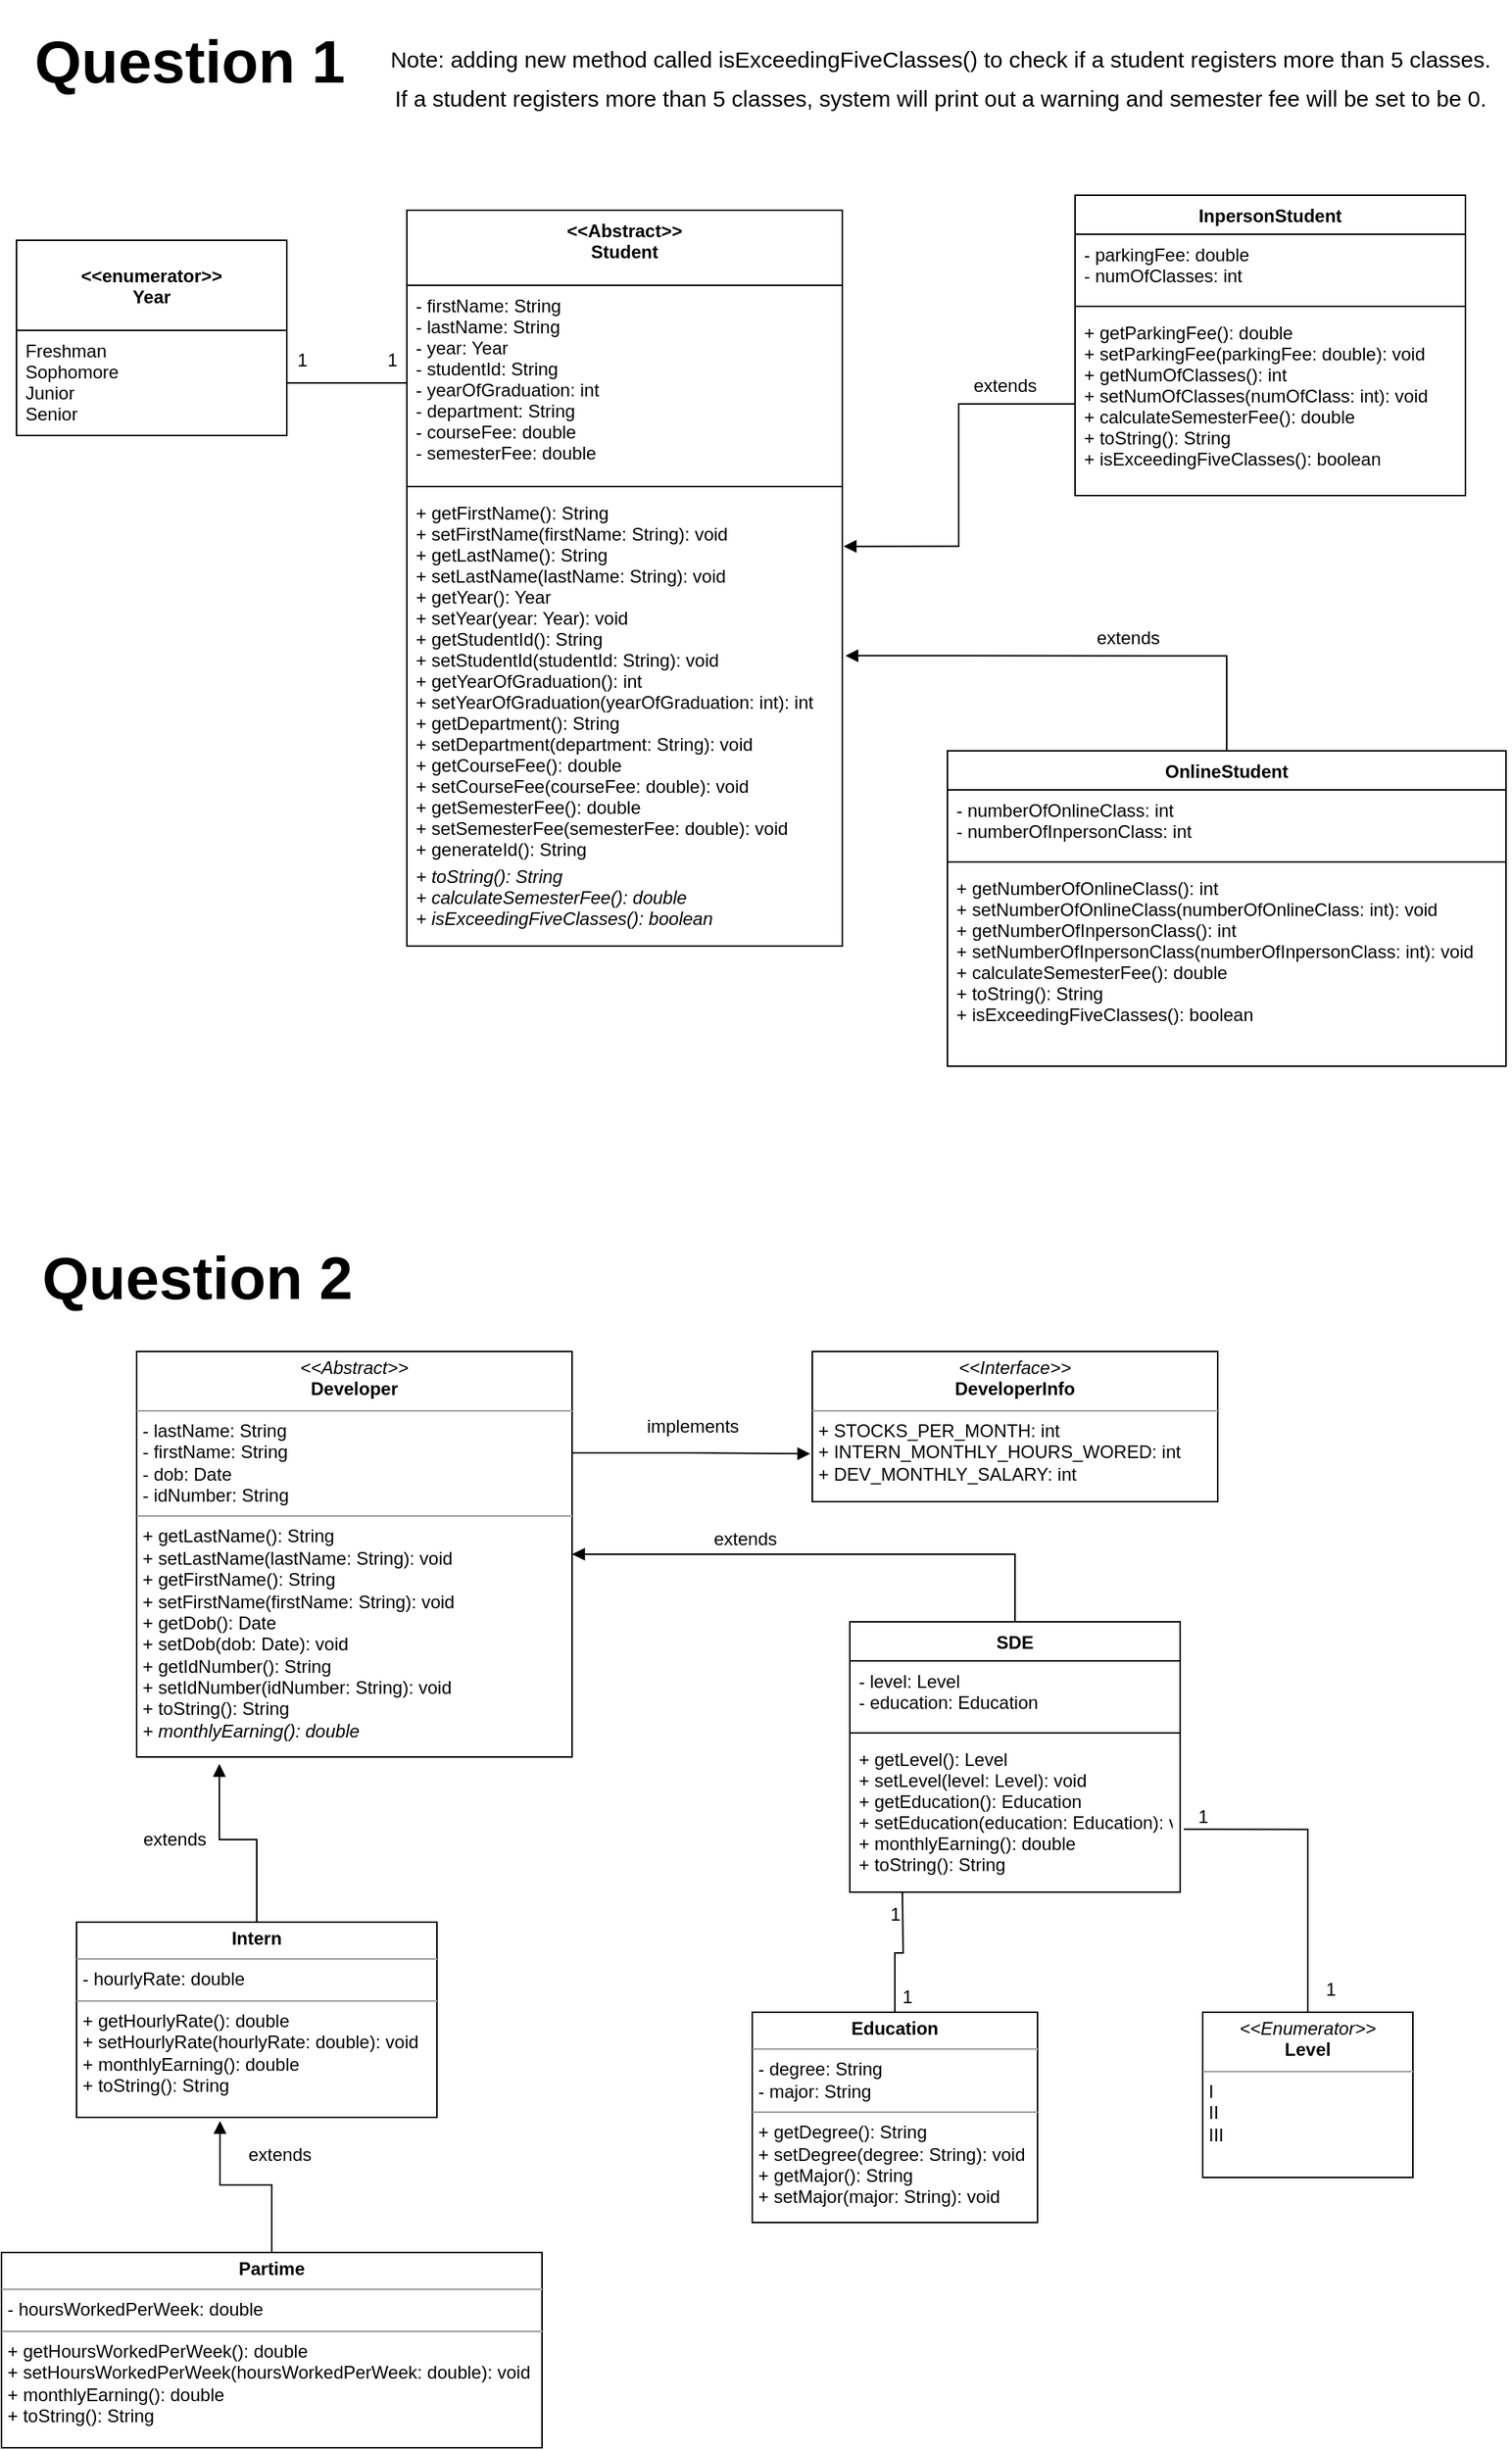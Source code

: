 <mxfile version="20.8.23" type="device"><diagram name="Page-1" id="-k9F28caSRFhQjufKtcA"><mxGraphModel dx="1468" dy="857" grid="1" gridSize="10" guides="1" tooltips="1" connect="1" arrows="1" fold="1" page="1" pageScale="1" pageWidth="1100" pageHeight="850" math="0" shadow="0"><root><mxCell id="0"/><mxCell id="1" parent="0"/><mxCell id="vhzzNJa-gZnwvnQzDhNB-5" value="&lt;&lt;enumerator&gt;&gt;&#10;Year" style="swimlane;fontStyle=1;childLayout=stackLayout;horizontal=1;startSize=60;fillColor=none;horizontalStack=0;resizeParent=1;resizeParentMax=0;resizeLast=0;collapsible=1;marginBottom=0;" vertex="1" parent="1"><mxGeometry x="80" y="200" width="180" height="130" as="geometry"/></mxCell><mxCell id="vhzzNJa-gZnwvnQzDhNB-12" value="Freshman&#10;Sophomore&#10;Junior&#10;Senior" style="text;strokeColor=none;fillColor=none;align=left;verticalAlign=top;spacingLeft=4;spacingRight=4;overflow=hidden;rotatable=0;points=[[0,0.5],[1,0.5]];portConstraint=eastwest;" vertex="1" parent="vhzzNJa-gZnwvnQzDhNB-5"><mxGeometry y="60" width="180" height="70" as="geometry"/></mxCell><mxCell id="vhzzNJa-gZnwvnQzDhNB-13" value="&lt;&lt;Abstract&gt;&gt;&#10;Student" style="swimlane;fontStyle=1;align=center;verticalAlign=top;childLayout=stackLayout;horizontal=1;startSize=50;horizontalStack=0;resizeParent=1;resizeParentMax=0;resizeLast=0;collapsible=1;marginBottom=0;" vertex="1" parent="1"><mxGeometry x="340" y="180" width="290" height="490" as="geometry"/></mxCell><mxCell id="vhzzNJa-gZnwvnQzDhNB-14" value="- firstName: String&#10;- lastName: String&#10;- year: Year&#10;- studentId: String&#10;- yearOfGraduation: int&#10;- department: String&#10;- courseFee: double&#10;- semesterFee: double" style="text;strokeColor=none;fillColor=none;align=left;verticalAlign=top;spacingLeft=4;spacingRight=4;overflow=hidden;rotatable=0;points=[[0,0.5],[1,0.5]];portConstraint=eastwest;" vertex="1" parent="vhzzNJa-gZnwvnQzDhNB-13"><mxGeometry y="50" width="290" height="130" as="geometry"/></mxCell><mxCell id="vhzzNJa-gZnwvnQzDhNB-15" value="" style="line;strokeWidth=1;fillColor=none;align=left;verticalAlign=middle;spacingTop=-1;spacingLeft=3;spacingRight=3;rotatable=0;labelPosition=right;points=[];portConstraint=eastwest;strokeColor=inherit;" vertex="1" parent="vhzzNJa-gZnwvnQzDhNB-13"><mxGeometry y="180" width="290" height="8" as="geometry"/></mxCell><mxCell id="vhzzNJa-gZnwvnQzDhNB-16" value="+ getFirstName(): String&#10;+ setFirstName(firstName: String): void&#10;+ getLastName(): String&#10;+ setLastName(lastName: String): void&#10;+ getYear(): Year&#10;+ setYear(year: Year): void&#10;+ getStudentId(): String&#10;+ setStudentId(studentId: String): void&#10;+ getYearOfGraduation(): int&#10;+ setYearOfGraduation(yearOfGraduation: int): int&#10;+ getDepartment(): String&#10;+ setDepartment(department: String): void&#10;+ getCourseFee(): double&#10;+ setCourseFee(courseFee: double): void&#10;+ getSemesterFee(): double&#10;+ setSemesterFee(semesterFee: double): void&#10;+ generateId(): String" style="text;strokeColor=none;fillColor=none;align=left;verticalAlign=top;spacingLeft=4;spacingRight=4;overflow=hidden;rotatable=0;points=[[0,0.5],[1,0.5]];portConstraint=eastwest;" vertex="1" parent="vhzzNJa-gZnwvnQzDhNB-13"><mxGeometry y="188" width="290" height="242" as="geometry"/></mxCell><mxCell id="vhzzNJa-gZnwvnQzDhNB-17" value="+ toString(): String&#10;+ calculateSemesterFee(): double&#10;+ isExceedingFiveClasses(): boolean&#10;" style="text;strokeColor=none;fillColor=none;align=left;verticalAlign=top;spacingLeft=4;spacingRight=4;overflow=hidden;rotatable=0;points=[[0,0.5],[1,0.5]];portConstraint=eastwest;fontStyle=2" vertex="1" parent="vhzzNJa-gZnwvnQzDhNB-13"><mxGeometry y="430" width="290" height="60" as="geometry"/></mxCell><mxCell id="vhzzNJa-gZnwvnQzDhNB-18" style="edgeStyle=orthogonalEdgeStyle;rounded=0;orthogonalLoop=1;jettySize=auto;html=1;exitX=1;exitY=0.5;exitDx=0;exitDy=0;entryX=0;entryY=0.5;entryDx=0;entryDy=0;endArrow=none;endFill=0;" edge="1" parent="1" source="vhzzNJa-gZnwvnQzDhNB-12" target="vhzzNJa-gZnwvnQzDhNB-14"><mxGeometry relative="1" as="geometry"/></mxCell><mxCell id="vhzzNJa-gZnwvnQzDhNB-19" value="InpersonStudent" style="swimlane;fontStyle=1;align=center;verticalAlign=top;childLayout=stackLayout;horizontal=1;startSize=26;horizontalStack=0;resizeParent=1;resizeParentMax=0;resizeLast=0;collapsible=1;marginBottom=0;" vertex="1" parent="1"><mxGeometry x="785" y="170" width="260" height="200" as="geometry"/></mxCell><mxCell id="vhzzNJa-gZnwvnQzDhNB-20" value="- parkingFee: double&#10;- numOfClasses: int&#10;" style="text;strokeColor=none;fillColor=none;align=left;verticalAlign=top;spacingLeft=4;spacingRight=4;overflow=hidden;rotatable=0;points=[[0,0.5],[1,0.5]];portConstraint=eastwest;" vertex="1" parent="vhzzNJa-gZnwvnQzDhNB-19"><mxGeometry y="26" width="260" height="44" as="geometry"/></mxCell><mxCell id="vhzzNJa-gZnwvnQzDhNB-21" value="" style="line;strokeWidth=1;fillColor=none;align=left;verticalAlign=middle;spacingTop=-1;spacingLeft=3;spacingRight=3;rotatable=0;labelPosition=right;points=[];portConstraint=eastwest;strokeColor=inherit;" vertex="1" parent="vhzzNJa-gZnwvnQzDhNB-19"><mxGeometry y="70" width="260" height="8" as="geometry"/></mxCell><mxCell id="vhzzNJa-gZnwvnQzDhNB-22" value="+ getParkingFee(): double&#10;+ setParkingFee(parkingFee: double): void&#10;+ getNumOfClasses(): int&#10;+ setNumOfClasses(numOfClass: int): void&#10;+ calculateSemesterFee(): double&#10;+ toString(): String&#10;+ isExceedingFiveClasses(): boolean" style="text;strokeColor=none;fillColor=none;align=left;verticalAlign=top;spacingLeft=4;spacingRight=4;overflow=hidden;rotatable=0;points=[[0,0.5],[1,0.5]];portConstraint=eastwest;" vertex="1" parent="vhzzNJa-gZnwvnQzDhNB-19"><mxGeometry y="78" width="260" height="122" as="geometry"/></mxCell><mxCell id="vhzzNJa-gZnwvnQzDhNB-26" style="edgeStyle=orthogonalEdgeStyle;rounded=0;orthogonalLoop=1;jettySize=auto;html=1;exitX=0;exitY=0.5;exitDx=0;exitDy=0;entryX=1.003;entryY=0.148;entryDx=0;entryDy=0;entryPerimeter=0;endArrow=block;endFill=1;" edge="1" parent="1" source="vhzzNJa-gZnwvnQzDhNB-22" target="vhzzNJa-gZnwvnQzDhNB-16"><mxGeometry relative="1" as="geometry"/></mxCell><mxCell id="vhzzNJa-gZnwvnQzDhNB-63" style="edgeStyle=orthogonalEdgeStyle;rounded=0;orthogonalLoop=1;jettySize=auto;html=1;exitX=0.5;exitY=0;exitDx=0;exitDy=0;entryX=1.007;entryY=0.449;entryDx=0;entryDy=0;entryPerimeter=0;startArrow=none;startFill=0;endArrow=block;endFill=1;" edge="1" parent="1" source="vhzzNJa-gZnwvnQzDhNB-27" target="vhzzNJa-gZnwvnQzDhNB-16"><mxGeometry relative="1" as="geometry"/></mxCell><mxCell id="vhzzNJa-gZnwvnQzDhNB-27" value="OnlineStudent" style="swimlane;fontStyle=1;align=center;verticalAlign=top;childLayout=stackLayout;horizontal=1;startSize=26;horizontalStack=0;resizeParent=1;resizeParentMax=0;resizeLast=0;collapsible=1;marginBottom=0;" vertex="1" parent="1"><mxGeometry x="700" y="540" width="372" height="210" as="geometry"/></mxCell><mxCell id="vhzzNJa-gZnwvnQzDhNB-28" value="- numberOfOnlineClass: int&#10;- numberOfInpersonClass: int" style="text;strokeColor=none;fillColor=none;align=left;verticalAlign=top;spacingLeft=4;spacingRight=4;overflow=hidden;rotatable=0;points=[[0,0.5],[1,0.5]];portConstraint=eastwest;" vertex="1" parent="vhzzNJa-gZnwvnQzDhNB-27"><mxGeometry y="26" width="372" height="44" as="geometry"/></mxCell><mxCell id="vhzzNJa-gZnwvnQzDhNB-29" value="" style="line;strokeWidth=1;fillColor=none;align=left;verticalAlign=middle;spacingTop=-1;spacingLeft=3;spacingRight=3;rotatable=0;labelPosition=right;points=[];portConstraint=eastwest;strokeColor=inherit;" vertex="1" parent="vhzzNJa-gZnwvnQzDhNB-27"><mxGeometry y="70" width="372" height="8" as="geometry"/></mxCell><mxCell id="vhzzNJa-gZnwvnQzDhNB-30" value="+ getNumberOfOnlineClass(): int&#10;+ setNumberOfOnlineClass(numberOfOnlineClass: int): void&#10;+ getNumberOfInpersonClass(): int&#10;+ setNumberOfInpersonClass(numberOfInpersonClass: int): void&#10;+ calculateSemesterFee(): double&#10;+ toString(): String&#10;+ isExceedingFiveClasses(): boolean" style="text;strokeColor=none;fillColor=none;align=left;verticalAlign=top;spacingLeft=4;spacingRight=4;overflow=hidden;rotatable=0;points=[[0,0.5],[1,0.5]];portConstraint=eastwest;" vertex="1" parent="vhzzNJa-gZnwvnQzDhNB-27"><mxGeometry y="78" width="372" height="132" as="geometry"/></mxCell><mxCell id="vhzzNJa-gZnwvnQzDhNB-52" style="edgeStyle=orthogonalEdgeStyle;rounded=0;orthogonalLoop=1;jettySize=auto;html=1;exitX=0.5;exitY=0;exitDx=0;exitDy=0;entryX=1;entryY=0.5;entryDx=0;entryDy=0;startArrow=none;startFill=0;endArrow=block;endFill=1;" edge="1" parent="1" source="vhzzNJa-gZnwvnQzDhNB-32" target="vhzzNJa-gZnwvnQzDhNB-37"><mxGeometry relative="1" as="geometry"/></mxCell><mxCell id="vhzzNJa-gZnwvnQzDhNB-32" value="SDE" style="swimlane;fontStyle=1;align=center;verticalAlign=top;childLayout=stackLayout;horizontal=1;startSize=26;horizontalStack=0;resizeParent=1;resizeParentMax=0;resizeLast=0;collapsible=1;marginBottom=0;" vertex="1" parent="1"><mxGeometry x="635" y="1120" width="220" height="180" as="geometry"/></mxCell><mxCell id="vhzzNJa-gZnwvnQzDhNB-33" value="- level: Level&#10;- education: Education" style="text;strokeColor=none;fillColor=none;align=left;verticalAlign=top;spacingLeft=4;spacingRight=4;overflow=hidden;rotatable=0;points=[[0,0.5],[1,0.5]];portConstraint=eastwest;" vertex="1" parent="vhzzNJa-gZnwvnQzDhNB-32"><mxGeometry y="26" width="220" height="44" as="geometry"/></mxCell><mxCell id="vhzzNJa-gZnwvnQzDhNB-34" value="" style="line;strokeWidth=1;fillColor=none;align=left;verticalAlign=middle;spacingTop=-1;spacingLeft=3;spacingRight=3;rotatable=0;labelPosition=right;points=[];portConstraint=eastwest;strokeColor=inherit;" vertex="1" parent="vhzzNJa-gZnwvnQzDhNB-32"><mxGeometry y="70" width="220" height="8" as="geometry"/></mxCell><mxCell id="vhzzNJa-gZnwvnQzDhNB-35" value="+ getLevel(): Level&#10;+ setLevel(level: Level): void&#10;+ getEducation(): Education&#10;+ setEducation(education: Education): void&#10;+ monthlyEarning(): double&#10;+ toString(): String" style="text;strokeColor=none;fillColor=none;align=left;verticalAlign=top;spacingLeft=4;spacingRight=4;overflow=hidden;rotatable=0;points=[[0,0.5],[1,0.5]];portConstraint=eastwest;" vertex="1" parent="vhzzNJa-gZnwvnQzDhNB-32"><mxGeometry y="78" width="220" height="102" as="geometry"/></mxCell><mxCell id="vhzzNJa-gZnwvnQzDhNB-36" value="&lt;p style=&quot;margin:0px;margin-top:4px;text-align:center;&quot;&gt;&lt;i&gt;&amp;lt;&amp;lt;Interface&amp;gt;&amp;gt;&lt;/i&gt;&lt;br&gt;&lt;b&gt;DeveloperInfo&lt;/b&gt;&lt;/p&gt;&lt;hr size=&quot;1&quot;&gt;&lt;p style=&quot;margin:0px;margin-left:4px;&quot;&gt;+&amp;nbsp;STOCKS_PER_MONTH: int&lt;br&gt;+&amp;nbsp;INTERN_MONTHLY_HOURS_WORED: int&lt;/p&gt;&lt;p style=&quot;margin:0px;margin-left:4px;&quot;&gt;+ DEV_MONTHLY_SALARY: int&lt;/p&gt;" style="verticalAlign=top;align=left;overflow=fill;fontSize=12;fontFamily=Helvetica;html=1;" vertex="1" parent="1"><mxGeometry x="610" y="940" width="270" height="100" as="geometry"/></mxCell><mxCell id="vhzzNJa-gZnwvnQzDhNB-39" style="edgeStyle=orthogonalEdgeStyle;rounded=0;orthogonalLoop=1;jettySize=auto;html=1;exitX=1;exitY=0.25;exitDx=0;exitDy=0;entryX=-0.005;entryY=0.681;entryDx=0;entryDy=0;entryPerimeter=0;startArrow=none;startFill=0;endArrow=block;endFill=1;" edge="1" parent="1" source="vhzzNJa-gZnwvnQzDhNB-37" target="vhzzNJa-gZnwvnQzDhNB-36"><mxGeometry relative="1" as="geometry"/></mxCell><mxCell id="vhzzNJa-gZnwvnQzDhNB-37" value="&lt;p style=&quot;margin:0px;margin-top:4px;text-align:center;&quot;&gt;&lt;i&gt;&amp;lt;&amp;lt;Abstract&amp;gt;&amp;gt;&lt;/i&gt;&lt;br&gt;&lt;b&gt;Developer&lt;/b&gt;&lt;/p&gt;&lt;hr size=&quot;1&quot;&gt;&lt;p style=&quot;margin:0px;margin-left:4px;&quot;&gt;- lastName: String&lt;br&gt;- firstName: String&lt;/p&gt;&lt;p style=&quot;margin:0px;margin-left:4px;&quot;&gt;- dob: Date&lt;/p&gt;&lt;p style=&quot;margin:0px;margin-left:4px;&quot;&gt;- idNumber: String&lt;/p&gt;&lt;hr size=&quot;1&quot;&gt;&lt;p style=&quot;margin:0px;margin-left:4px;&quot;&gt;+ getLastName(): String&lt;/p&gt;&lt;p style=&quot;margin:0px;margin-left:4px;&quot;&gt;+ setLastName(lastName: String): void&lt;/p&gt;&lt;p style=&quot;margin:0px;margin-left:4px;&quot;&gt;+ getFirstName(): String&lt;/p&gt;&lt;p style=&quot;margin:0px;margin-left:4px;&quot;&gt;+ setFirstName(firstName: String): void&lt;br&gt;&lt;/p&gt;&lt;p style=&quot;margin:0px;margin-left:4px;&quot;&gt;+ getDob(): Date&lt;/p&gt;&lt;p style=&quot;margin:0px;margin-left:4px;&quot;&gt;+ setDob(dob: Date): void&lt;/p&gt;&lt;p style=&quot;margin:0px;margin-left:4px;&quot;&gt;+ getIdNumber(): String&lt;/p&gt;&lt;p style=&quot;margin:0px;margin-left:4px;&quot;&gt;+ setIdNumber(idNumber: String): void&lt;/p&gt;&lt;p style=&quot;margin:0px;margin-left:4px;&quot;&gt;+ toString(): String&lt;/p&gt;&lt;p style=&quot;margin:0px;margin-left:4px;&quot;&gt;&lt;i&gt;+ monthlyEarning(): double&lt;/i&gt;&lt;/p&gt;" style="verticalAlign=top;align=left;overflow=fill;fontSize=12;fontFamily=Helvetica;html=1;" vertex="1" parent="1"><mxGeometry x="160" y="940" width="290" height="270" as="geometry"/></mxCell><mxCell id="vhzzNJa-gZnwvnQzDhNB-40" value="implements" style="text;html=1;align=center;verticalAlign=middle;resizable=0;points=[];autosize=1;strokeColor=none;fillColor=none;" vertex="1" parent="1"><mxGeometry x="490" y="975" width="80" height="30" as="geometry"/></mxCell><mxCell id="vhzzNJa-gZnwvnQzDhNB-42" style="edgeStyle=orthogonalEdgeStyle;rounded=0;orthogonalLoop=1;jettySize=auto;html=1;exitX=0.5;exitY=0;exitDx=0;exitDy=0;entryX=0.19;entryY=1.017;entryDx=0;entryDy=0;entryPerimeter=0;startArrow=none;startFill=0;endArrow=block;endFill=1;" edge="1" parent="1" source="vhzzNJa-gZnwvnQzDhNB-41" target="vhzzNJa-gZnwvnQzDhNB-37"><mxGeometry relative="1" as="geometry"/></mxCell><mxCell id="vhzzNJa-gZnwvnQzDhNB-41" value="&lt;p style=&quot;margin:0px;margin-top:4px;text-align:center;&quot;&gt;&lt;b&gt;Intern&lt;/b&gt;&lt;/p&gt;&lt;hr size=&quot;1&quot;&gt;&lt;p style=&quot;margin:0px;margin-left:4px;&quot;&gt;- hourlyRate: double&lt;br&gt;&lt;/p&gt;&lt;hr size=&quot;1&quot;&gt;&lt;p style=&quot;margin:0px;margin-left:4px;&quot;&gt;+ getHourlyRate(): double&lt;br&gt;+ setHourlyRate(hourlyRate: double): void&lt;/p&gt;&lt;p style=&quot;margin:0px;margin-left:4px;&quot;&gt;+ monthlyEarning(): double&lt;/p&gt;&lt;p style=&quot;margin:0px;margin-left:4px;&quot;&gt;+ toString(): String&lt;/p&gt;" style="verticalAlign=top;align=left;overflow=fill;fontSize=12;fontFamily=Helvetica;html=1;" vertex="1" parent="1"><mxGeometry x="120" y="1320" width="240" height="130" as="geometry"/></mxCell><mxCell id="vhzzNJa-gZnwvnQzDhNB-43" value="extends" style="text;html=1;align=center;verticalAlign=middle;resizable=0;points=[];autosize=1;strokeColor=none;fillColor=none;" vertex="1" parent="1"><mxGeometry x="150" y="1250" width="70" height="30" as="geometry"/></mxCell><mxCell id="vhzzNJa-gZnwvnQzDhNB-49" style="edgeStyle=orthogonalEdgeStyle;rounded=0;orthogonalLoop=1;jettySize=auto;html=1;exitX=0.5;exitY=0;exitDx=0;exitDy=0;startArrow=none;startFill=0;endArrow=none;endFill=0;" edge="1" parent="1" source="vhzzNJa-gZnwvnQzDhNB-44"><mxGeometry relative="1" as="geometry"><mxPoint x="670" y="1300" as="targetPoint"/></mxGeometry></mxCell><mxCell id="vhzzNJa-gZnwvnQzDhNB-44" value="&lt;p style=&quot;margin:0px;margin-top:4px;text-align:center;&quot;&gt;&lt;b&gt;Education&lt;/b&gt;&lt;/p&gt;&lt;hr size=&quot;1&quot;&gt;&lt;p style=&quot;margin:0px;margin-left:4px;&quot;&gt;- degree: String&lt;br&gt;- major: String&lt;/p&gt;&lt;hr size=&quot;1&quot;&gt;&lt;p style=&quot;margin:0px;margin-left:4px;&quot;&gt;+ getDegree(): String&lt;br&gt;+ setDegree(degree: String): void&lt;/p&gt;&lt;p style=&quot;margin:0px;margin-left:4px;&quot;&gt;+ getMajor(): String&lt;/p&gt;&lt;p style=&quot;margin:0px;margin-left:4px;&quot;&gt;+ setMajor(major: String): void&lt;/p&gt;" style="verticalAlign=top;align=left;overflow=fill;fontSize=12;fontFamily=Helvetica;html=1;" vertex="1" parent="1"><mxGeometry x="570" y="1380" width="190" height="140" as="geometry"/></mxCell><mxCell id="vhzzNJa-gZnwvnQzDhNB-46" style="edgeStyle=orthogonalEdgeStyle;rounded=0;orthogonalLoop=1;jettySize=auto;html=1;exitX=0.5;exitY=0;exitDx=0;exitDy=0;entryX=0.398;entryY=1.018;entryDx=0;entryDy=0;entryPerimeter=0;startArrow=none;startFill=0;endArrow=block;endFill=1;" edge="1" parent="1" source="vhzzNJa-gZnwvnQzDhNB-45" target="vhzzNJa-gZnwvnQzDhNB-41"><mxGeometry relative="1" as="geometry"/></mxCell><mxCell id="vhzzNJa-gZnwvnQzDhNB-45" value="&lt;p style=&quot;margin:0px;margin-top:4px;text-align:center;&quot;&gt;&lt;b&gt;Partime&lt;/b&gt;&lt;/p&gt;&lt;hr size=&quot;1&quot;&gt;&lt;p style=&quot;margin:0px;margin-left:4px;&quot;&gt;- hoursWorkedPerWeek: double&lt;br&gt;&lt;/p&gt;&lt;hr size=&quot;1&quot;&gt;&lt;p style=&quot;margin:0px;margin-left:4px;&quot;&gt;+ getHoursWorkedPerWeek(): double&lt;br&gt;+ setHoursWorkedPerWeek(hoursWorkedPerWeek: double): void&lt;/p&gt;&lt;p style=&quot;margin:0px;margin-left:4px;&quot;&gt;+ monthlyEarning(): double&lt;/p&gt;&lt;p style=&quot;margin:0px;margin-left:4px;&quot;&gt;+ toString(): String&lt;/p&gt;" style="verticalAlign=top;align=left;overflow=fill;fontSize=12;fontFamily=Helvetica;html=1;" vertex="1" parent="1"><mxGeometry x="70" y="1540" width="360" height="130" as="geometry"/></mxCell><mxCell id="vhzzNJa-gZnwvnQzDhNB-47" value="extends" style="text;html=1;align=center;verticalAlign=middle;resizable=0;points=[];autosize=1;strokeColor=none;fillColor=none;" vertex="1" parent="1"><mxGeometry x="220" y="1460" width="70" height="30" as="geometry"/></mxCell><mxCell id="vhzzNJa-gZnwvnQzDhNB-51" style="edgeStyle=orthogonalEdgeStyle;rounded=0;orthogonalLoop=1;jettySize=auto;html=1;exitX=0.5;exitY=0;exitDx=0;exitDy=0;entryX=1.011;entryY=0.59;entryDx=0;entryDy=0;entryPerimeter=0;startArrow=none;startFill=0;endArrow=none;endFill=0;" edge="1" parent="1" source="vhzzNJa-gZnwvnQzDhNB-50" target="vhzzNJa-gZnwvnQzDhNB-35"><mxGeometry relative="1" as="geometry"/></mxCell><mxCell id="vhzzNJa-gZnwvnQzDhNB-50" value="&lt;p style=&quot;margin:0px;margin-top:4px;text-align:center;&quot;&gt;&lt;i&gt;&amp;lt;&amp;lt;Enumerator&amp;gt;&amp;gt;&lt;/i&gt;&lt;br&gt;&lt;b&gt;Level&lt;/b&gt;&lt;/p&gt;&lt;hr size=&quot;1&quot;&gt;&lt;p style=&quot;margin:0px;margin-left:4px;&quot;&gt;I&lt;/p&gt;&lt;p style=&quot;margin:0px;margin-left:4px;&quot;&gt;II&lt;/p&gt;&lt;p style=&quot;margin:0px;margin-left:4px;&quot;&gt;III&lt;/p&gt;&lt;p style=&quot;margin:0px;margin-left:4px;&quot;&gt;&lt;br&gt;&lt;/p&gt;" style="verticalAlign=top;align=left;overflow=fill;fontSize=12;fontFamily=Helvetica;html=1;" vertex="1" parent="1"><mxGeometry x="870" y="1380" width="140" height="110" as="geometry"/></mxCell><mxCell id="vhzzNJa-gZnwvnQzDhNB-53" value="extends" style="text;html=1;align=center;verticalAlign=middle;resizable=0;points=[];autosize=1;strokeColor=none;fillColor=none;" vertex="1" parent="1"><mxGeometry x="530" y="1050" width="70" height="30" as="geometry"/></mxCell><mxCell id="vhzzNJa-gZnwvnQzDhNB-54" value="1" style="text;html=1;align=center;verticalAlign=middle;resizable=0;points=[];autosize=1;strokeColor=none;fillColor=none;" vertex="1" parent="1"><mxGeometry x="855" y="1235" width="30" height="30" as="geometry"/></mxCell><mxCell id="vhzzNJa-gZnwvnQzDhNB-55" value="1" style="text;html=1;align=center;verticalAlign=middle;resizable=0;points=[];autosize=1;strokeColor=none;fillColor=none;" vertex="1" parent="1"><mxGeometry x="940" y="1350" width="30" height="30" as="geometry"/></mxCell><mxCell id="vhzzNJa-gZnwvnQzDhNB-56" value="1" style="text;html=1;align=center;verticalAlign=middle;resizable=0;points=[];autosize=1;strokeColor=none;fillColor=none;" vertex="1" parent="1"><mxGeometry x="650" y="1300" width="30" height="30" as="geometry"/></mxCell><mxCell id="vhzzNJa-gZnwvnQzDhNB-57" value="1" style="text;html=1;align=center;verticalAlign=middle;resizable=0;points=[];autosize=1;strokeColor=none;fillColor=none;" vertex="1" parent="1"><mxGeometry x="658" y="1355" width="30" height="30" as="geometry"/></mxCell><mxCell id="vhzzNJa-gZnwvnQzDhNB-59" value="extends" style="text;html=1;align=center;verticalAlign=middle;resizable=0;points=[];autosize=1;strokeColor=none;fillColor=none;" vertex="1" parent="1"><mxGeometry x="703" y="282" width="70" height="30" as="geometry"/></mxCell><mxCell id="vhzzNJa-gZnwvnQzDhNB-60" value="extends" style="text;html=1;align=center;verticalAlign=middle;resizable=0;points=[];autosize=1;strokeColor=none;fillColor=none;" vertex="1" parent="1"><mxGeometry x="785" y="450" width="70" height="30" as="geometry"/></mxCell><mxCell id="vhzzNJa-gZnwvnQzDhNB-61" value="1" style="text;html=1;align=center;verticalAlign=middle;resizable=0;points=[];autosize=1;strokeColor=none;fillColor=none;" vertex="1" parent="1"><mxGeometry x="255" y="265" width="30" height="30" as="geometry"/></mxCell><mxCell id="vhzzNJa-gZnwvnQzDhNB-62" value="1" style="text;html=1;align=center;verticalAlign=middle;resizable=0;points=[];autosize=1;strokeColor=none;fillColor=none;" vertex="1" parent="1"><mxGeometry x="315" y="265" width="30" height="30" as="geometry"/></mxCell><mxCell id="vhzzNJa-gZnwvnQzDhNB-64" value="&lt;b&gt;&lt;font style=&quot;font-size: 40px;&quot;&gt;Question 1&lt;/font&gt;&lt;/b&gt;" style="text;html=1;align=center;verticalAlign=middle;resizable=0;points=[];autosize=1;strokeColor=none;fillColor=none;" vertex="1" parent="1"><mxGeometry x="80" y="50" width="230" height="60" as="geometry"/></mxCell><mxCell id="vhzzNJa-gZnwvnQzDhNB-65" value="&lt;b&gt;&lt;font style=&quot;font-size: 40px;&quot;&gt;Question 2&lt;/font&gt;&lt;/b&gt;" style="text;html=1;align=center;verticalAlign=middle;resizable=0;points=[];autosize=1;strokeColor=none;fillColor=none;" vertex="1" parent="1"><mxGeometry x="85" y="860" width="230" height="60" as="geometry"/></mxCell><mxCell id="vhzzNJa-gZnwvnQzDhNB-66" value="&lt;font style=&quot;font-size: 15px;&quot;&gt;Note: adding new method called isExceedingFiveClasses() to check if a student registers more than 5 classes.&lt;/font&gt;" style="text;html=1;align=center;verticalAlign=middle;resizable=0;points=[];autosize=1;strokeColor=none;fillColor=none;fontSize=40;" vertex="1" parent="1"><mxGeometry x="315" y="40" width="760" height="60" as="geometry"/></mxCell><mxCell id="vhzzNJa-gZnwvnQzDhNB-68" value="&lt;font style=&quot;font-size: 15px;&quot;&gt;If a student registers more than 5 classes, system will print out a warning and semester fee will be set to be 0.&lt;/font&gt;" style="text;html=1;align=center;verticalAlign=middle;resizable=0;points=[];autosize=1;strokeColor=none;fillColor=none;fontSize=12;" vertex="1" parent="1"><mxGeometry x="320" y="90" width="750" height="30" as="geometry"/></mxCell></root></mxGraphModel></diagram></mxfile>